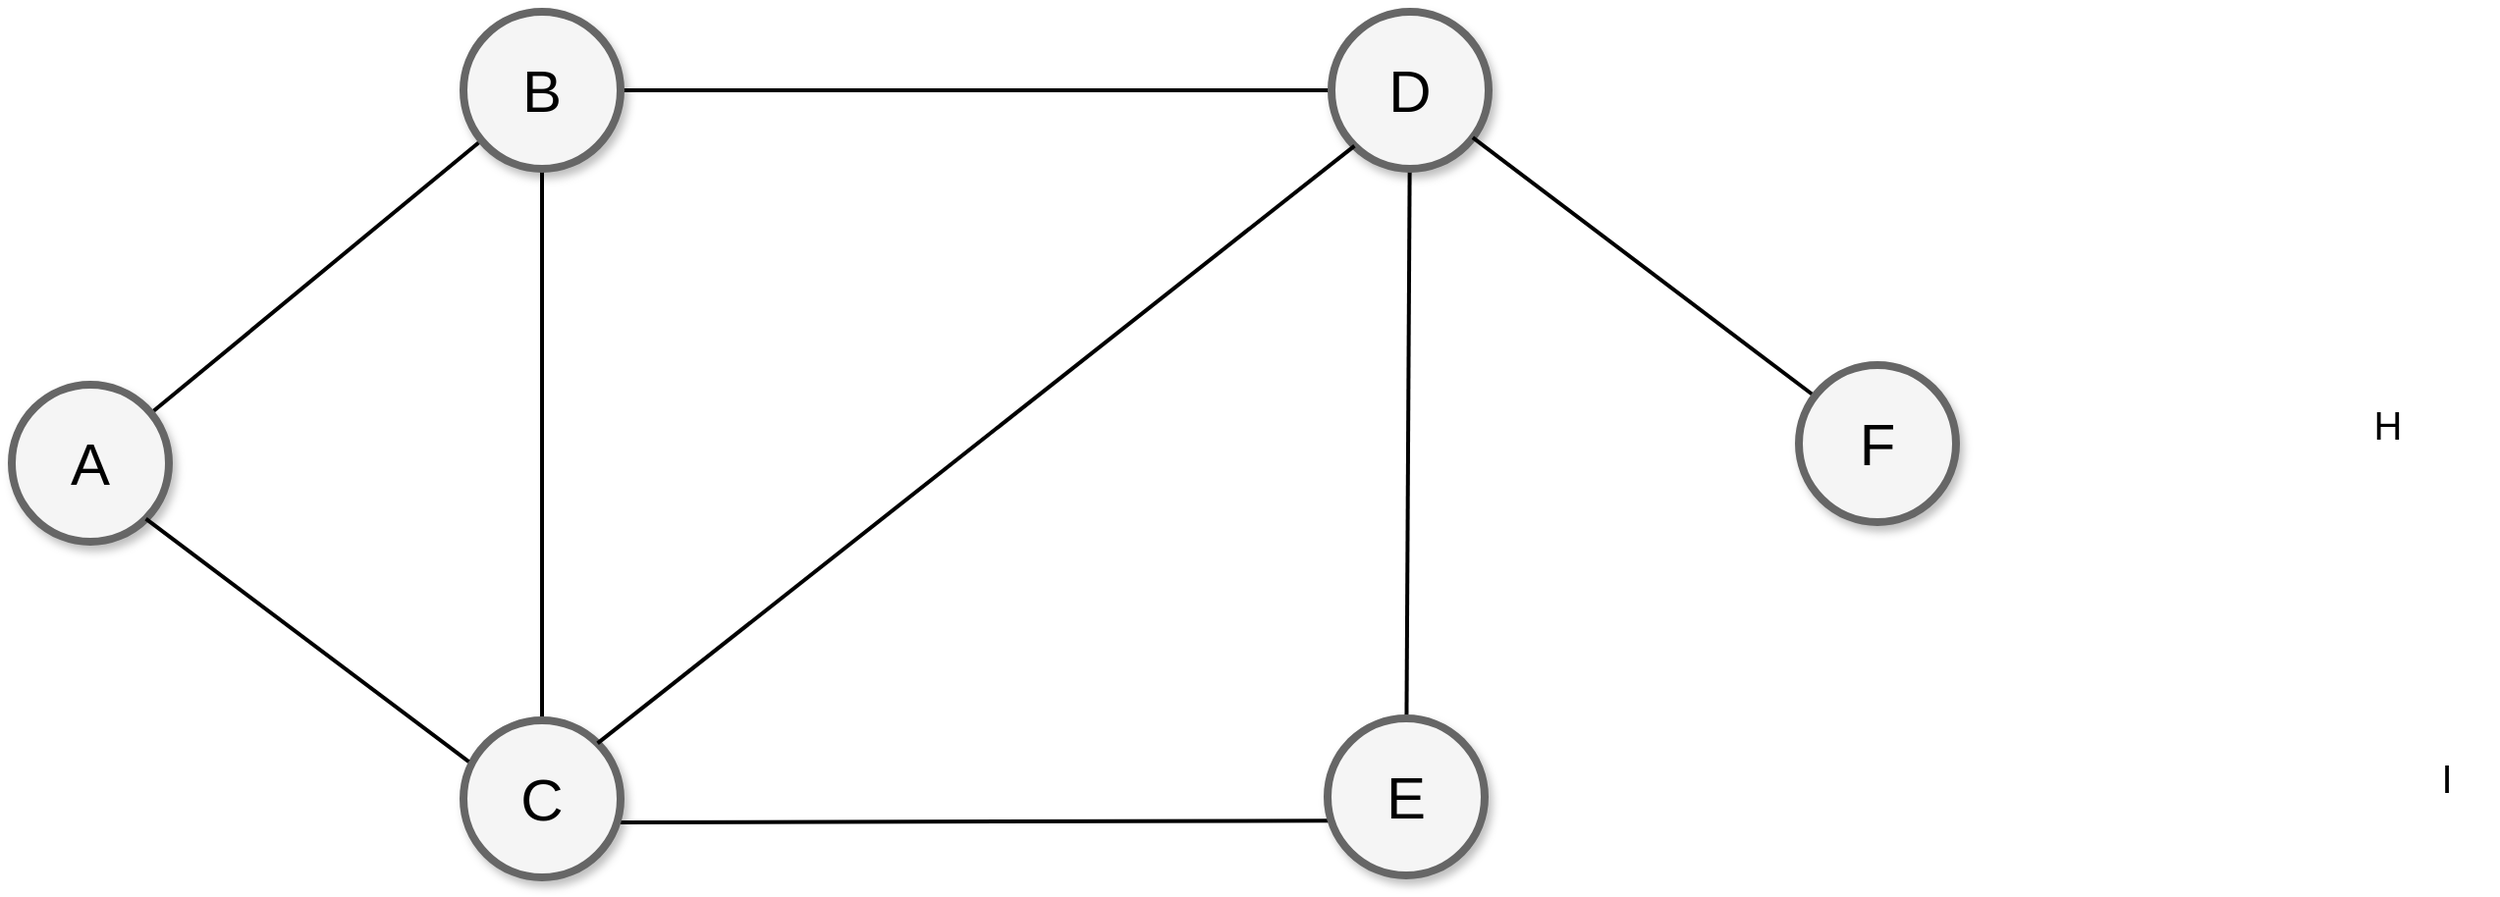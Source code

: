 <mxfile version="15.7.0" type="github">
  <diagram name="Page-1" id="ff44883e-f642-bcb2-894b-16b3d25a3f0b">
    <mxGraphModel dx="1175" dy="835" grid="1" gridSize="10" guides="1" tooltips="1" connect="1" arrows="1" fold="1" page="1" pageScale="1.5" pageWidth="1169" pageHeight="826" background="none" math="0" shadow="0">
      <root>
        <mxCell id="0" style=";html=1;" />
        <mxCell id="1" style=";html=1;" parent="0" />
        <mxCell id="f0bcc99304e6f5a-9" style="edgeStyle=none;curved=1;html=1;startSize=10;endArrow=none;endFill=0;endSize=10;strokeColor=#000000;strokeWidth=2;fontSize=12;" parent="1" source="f0bcc99304e6f5a-1" target="f0bcc99304e6f5a-2" edge="1">
          <mxGeometry relative="1" as="geometry" />
        </mxCell>
        <mxCell id="f0bcc99304e6f5a-16" style="edgeStyle=none;curved=1;html=1;endFill=0;strokeWidth=2;fontSize=12;entryX=0.031;entryY=0.677;entryDx=0;entryDy=0;entryPerimeter=0;endArrow=none;" parent="1" edge="1">
          <mxGeometry relative="1" as="geometry">
            <mxPoint x="400" y="653" as="sourcePoint" />
            <mxPoint x="762.48" y="652.16" as="targetPoint" />
            <Array as="points" />
          </mxGeometry>
        </mxCell>
        <mxCell id="f0bcc99304e6f5a-1" value="C" style="ellipse;whiteSpace=wrap;html=1;rounded=0;shadow=1;strokeColor=#666666;strokeWidth=4;fontSize=30;align=center;fillColor=#f5f5f5;" parent="1" vertex="1">
          <mxGeometry x="320" y="601" width="80" height="80" as="geometry" />
        </mxCell>
        <mxCell id="f0bcc99304e6f5a-10" style="edgeStyle=none;curved=1;html=1;startSize=10;endFill=0;endSize=10;strokeWidth=2;fontSize=12;endArrow=none;" parent="1" source="f0bcc99304e6f5a-2" target="f0bcc99304e6f5a-6" edge="1">
          <mxGeometry relative="1" as="geometry" />
        </mxCell>
        <mxCell id="f0bcc99304e6f5a-11" style="html=1;startSize=10;endFill=0;endSize=10;strokeWidth=2;fontSize=12;endArrow=none;sourcePerimeterSpacing=0;startArrow=none;startFill=0;elbow=vertical;" parent="1" source="f0bcc99304e6f5a-2" target="f0bcc99304e6f5a-5" edge="1">
          <mxGeometry relative="1" as="geometry" />
        </mxCell>
        <mxCell id="f0bcc99304e6f5a-2" value="B" style="ellipse;whiteSpace=wrap;html=1;rounded=0;shadow=1;strokeColor=#666666;strokeWidth=4;fontSize=30;align=center;fillColor=#f5f5f5;" parent="1" vertex="1">
          <mxGeometry x="320" y="240" width="80" height="80" as="geometry" />
        </mxCell>
        <mxCell id="f0bcc99304e6f5a-12" style="edgeStyle=none;curved=1;html=1;startSize=10;endFill=0;endSize=10;strokeWidth=2;fontSize=12;strokeColor=default;endArrow=none;" parent="1" source="f0bcc99304e6f5a-5" target="f0bcc99304e6f5a-7" edge="1">
          <mxGeometry relative="1" as="geometry" />
        </mxCell>
        <mxCell id="f0bcc99304e6f5a-5" value="D" style="ellipse;whiteSpace=wrap;html=1;rounded=0;shadow=1;strokeColor=#666666;strokeWidth=4;fontSize=30;align=center;fillColor=#f5f5f5;" parent="1" vertex="1">
          <mxGeometry x="762" y="240" width="80" height="80" as="geometry" />
        </mxCell>
        <mxCell id="f0bcc99304e6f5a-6" value="A" style="ellipse;whiteSpace=wrap;html=1;rounded=0;shadow=1;strokeColor=#666666;strokeWidth=4;fontSize=30;align=center;fillColor=#f5f5f5;" parent="1" vertex="1">
          <mxGeometry x="90" y="430" width="80" height="80" as="geometry" />
        </mxCell>
        <mxCell id="f0bcc99304e6f5a-13" style="edgeStyle=none;curved=1;html=1;startSize=10;endFill=0;endSize=10;strokeWidth=2;fontSize=12;endArrow=none;" parent="1" source="f0bcc99304e6f5a-5" target="f0bcc99304e6f5a-8" edge="1">
          <mxGeometry relative="1" as="geometry" />
        </mxCell>
        <mxCell id="f0bcc99304e6f5a-7" value="E" style="ellipse;whiteSpace=wrap;html=1;rounded=0;shadow=1;strokeColor=#666666;strokeWidth=4;fontSize=30;align=center;fillColor=#f5f5f5;" parent="1" vertex="1">
          <mxGeometry x="760" y="600" width="80" height="80" as="geometry" />
        </mxCell>
        <mxCell id="f0bcc99304e6f5a-8" value="F" style="ellipse;whiteSpace=wrap;html=1;rounded=0;shadow=1;strokeColor=#666666;strokeWidth=4;fontSize=30;align=center;fillColor=#f5f5f5;" parent="1" vertex="1">
          <mxGeometry x="1000" y="420" width="80" height="80" as="geometry" />
        </mxCell>
        <mxCell id="f0bcc99304e6f5a-35" value="H" style="text;html=1;strokeColor=none;fillColor=none;align=center;verticalAlign=middle;whiteSpace=wrap;rounded=0;shadow=1;labelBackgroundColor=none;fontSize=20;" parent="1" vertex="1">
          <mxGeometry x="1280" y="440" width="40" height="20" as="geometry" />
        </mxCell>
        <mxCell id="f0bcc99304e6f5a-36" value="I" style="text;html=1;strokeColor=none;fillColor=none;align=center;verticalAlign=middle;whiteSpace=wrap;rounded=0;shadow=1;labelBackgroundColor=none;fontSize=20;" parent="1" vertex="1">
          <mxGeometry x="1310" y="620" width="40" height="20" as="geometry" />
        </mxCell>
        <mxCell id="vVcgL7dreRnqUqfD6ly_-2" value="" style="endArrow=none;html=1;rounded=0;sourcePerimeterSpacing=0;strokeColor=default;strokeWidth=2;elbow=vertical;entryX=0.034;entryY=0.263;entryDx=0;entryDy=0;entryPerimeter=0;exitX=1;exitY=1;exitDx=0;exitDy=0;" edge="1" parent="1" source="f0bcc99304e6f5a-6" target="f0bcc99304e6f5a-1">
          <mxGeometry width="50" height="50" relative="1" as="geometry">
            <mxPoint x="154" y="489" as="sourcePoint" />
            <mxPoint x="316" y="646" as="targetPoint" />
          </mxGeometry>
        </mxCell>
        <mxCell id="vVcgL7dreRnqUqfD6ly_-3" value="" style="endArrow=none;html=1;rounded=0;sourcePerimeterSpacing=0;strokeColor=default;strokeWidth=2;elbow=vertical;exitX=1;exitY=0;exitDx=0;exitDy=0;entryX=0;entryY=1;entryDx=0;entryDy=0;" edge="1" parent="1" source="f0bcc99304e6f5a-1" target="f0bcc99304e6f5a-5">
          <mxGeometry width="50" height="50" relative="1" as="geometry">
            <mxPoint x="550" y="510" as="sourcePoint" />
            <mxPoint x="600" y="460" as="targetPoint" />
          </mxGeometry>
        </mxCell>
      </root>
    </mxGraphModel>
  </diagram>
</mxfile>
